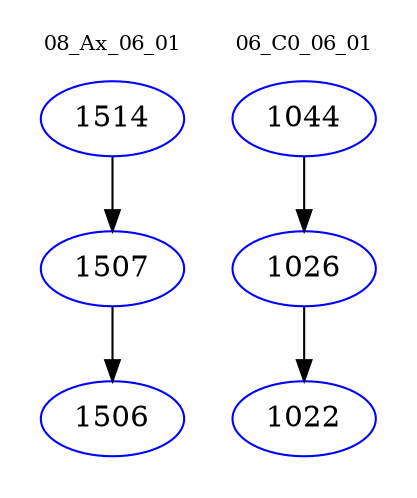 digraph{
subgraph cluster_0 {
color = white
label = "08_Ax_06_01";
fontsize=10;
T0_1514 [label="1514", color="blue"]
T0_1514 -> T0_1507 [color="black"]
T0_1507 [label="1507", color="blue"]
T0_1507 -> T0_1506 [color="black"]
T0_1506 [label="1506", color="blue"]
}
subgraph cluster_1 {
color = white
label = "06_C0_06_01";
fontsize=10;
T1_1044 [label="1044", color="blue"]
T1_1044 -> T1_1026 [color="black"]
T1_1026 [label="1026", color="blue"]
T1_1026 -> T1_1022 [color="black"]
T1_1022 [label="1022", color="blue"]
}
}

